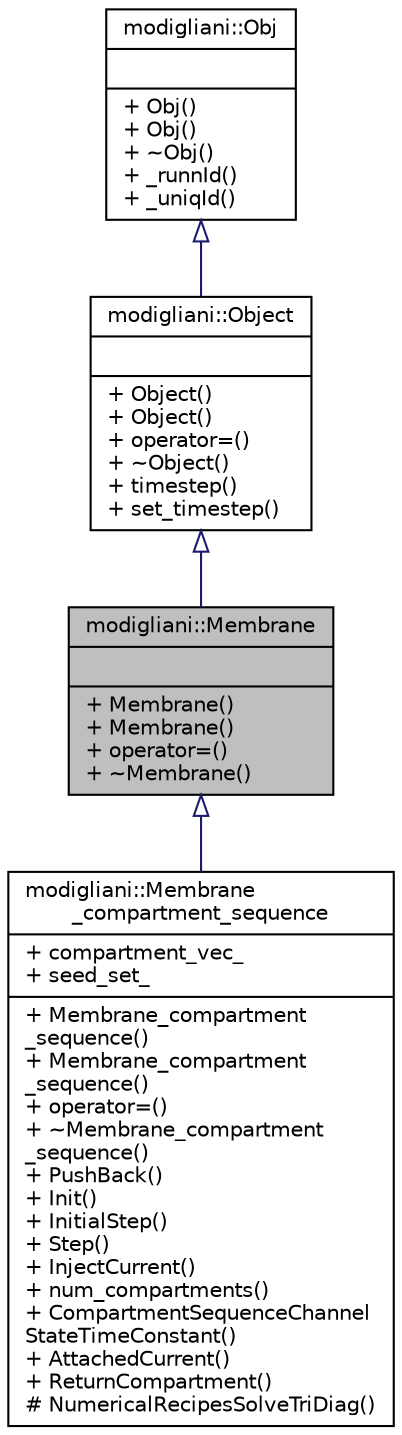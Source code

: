 digraph "modigliani::Membrane"
{
  bgcolor="transparent";
  edge [fontname="Helvetica",fontsize="10",labelfontname="Helvetica",labelfontsize="10"];
  node [fontname="Helvetica",fontsize="10",shape=record];
  Node0 [label="{modigliani::Membrane\n||+ Membrane()\l+ Membrane()\l+ operator=()\l+ ~Membrane()\l}",height=0.2,width=0.4,color="black", fillcolor="grey75", style="filled", fontcolor="black"];
  Node1 -> Node0 [dir="back",color="midnightblue",fontsize="10",style="solid",arrowtail="onormal",fontname="Helvetica"];
  Node1 [label="{modigliani::Object\n||+ Object()\l+ Object()\l+ operator=()\l+ ~Object()\l+ timestep()\l+ set_timestep()\l}",height=0.2,width=0.4,color="black",URL="$classmodigliani_1_1Object.html",tooltip="Base class for all objects in modigliani. "];
  Node2 -> Node1 [dir="back",color="midnightblue",fontsize="10",style="solid",arrowtail="onormal",fontname="Helvetica"];
  Node2 [label="{modigliani::Obj\n||+ Obj()\l+ Obj()\l+ ~Obj()\l+ _runnId()\l+ _uniqId()\l}",height=0.2,width=0.4,color="black",URL="$classmodigliani_1_1Obj.html",tooltip="Master class for all objects. "];
  Node0 -> Node3 [dir="back",color="midnightblue",fontsize="10",style="solid",arrowtail="onormal",fontname="Helvetica"];
  Node3 [label="{modigliani::Membrane\l_compartment_sequence\n|+ compartment_vec_\l+ seed_set_\l|+ Membrane_compartment\l_sequence()\l+ Membrane_compartment\l_sequence()\l+ operator=()\l+ ~Membrane_compartment\l_sequence()\l+ PushBack()\l+ Init()\l+ InitialStep()\l+ Step()\l+ InjectCurrent()\l+ num_compartments()\l+ CompartmentSequenceChannel\lStateTimeConstant()\l+ AttachedCurrent()\l+ ReturnCompartment()\l# NumericalRecipesSolveTriDiag()\l}",height=0.2,width=0.4,color="black",URL="$classmodigliani_1_1Membrane__compartment__sequence.html",tooltip="Sequence of cylindrical membrane compartments, basically a cable. "];
}
